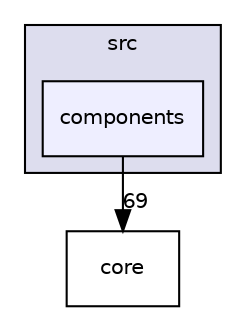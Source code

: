 digraph "src/components" {
  compound=true
  node [ fontsize="10", fontname="Helvetica"];
  edge [ labelfontsize="10", labelfontname="Helvetica"];
  subgraph clusterdir_68267d1309a1af8e8297ef4c3efbcdba {
    graph [ bgcolor="#ddddee", pencolor="black", label="src" fontname="Helvetica", fontsize="10", URL="dir_68267d1309a1af8e8297ef4c3efbcdba.html"]
  dir_3c4c7c1a85608ccd561c026bec818e51 [shape=box, label="components", style="filled", fillcolor="#eeeeff", pencolor="black", URL="dir_3c4c7c1a85608ccd561c026bec818e51.html"];
  }
  dir_aebb8dcc11953d78e620bbef0b9e2183 [shape=box label="core" URL="dir_aebb8dcc11953d78e620bbef0b9e2183.html"];
  dir_3c4c7c1a85608ccd561c026bec818e51->dir_aebb8dcc11953d78e620bbef0b9e2183 [headlabel="69", labeldistance=1.5 headhref="dir_000001_000002.html"];
}
